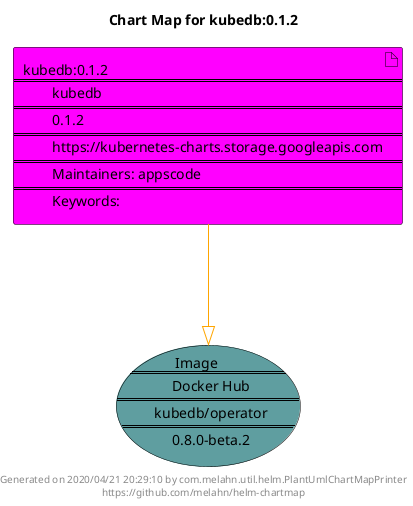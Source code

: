 @startuml
skinparam linetype ortho
skinparam backgroundColor white
skinparam usecaseBorderColor black
skinparam usecaseArrowColor LightSlateGray
skinparam artifactBorderColor black
skinparam artifactArrowColor LightSlateGray

title Chart Map for kubedb:0.1.2

'There is one referenced Helm Chart
artifact "kubedb:0.1.2\n====\n\tkubedb\n====\n\t0.1.2\n====\n\thttps://kubernetes-charts.storage.googleapis.com\n====\n\tMaintainers: appscode\n====\n\tKeywords: " as kubedb_0_1_2 #Fuchsia

'There is one referenced Docker Image
usecase "Image\n====\n\tDocker Hub\n====\n\tkubedb/operator\n====\n\t0.8.0-beta.2" as kubedb_operator_0_8_0_beta_2 #CadetBlue

'Chart Dependencies
kubedb_0_1_2--[#orange]-|>kubedb_operator_0_8_0_beta_2

center footer Generated on 2020/04/21 20:29:10 by com.melahn.util.helm.PlantUmlChartMapPrinter\nhttps://github.com/melahn/helm-chartmap
@enduml
